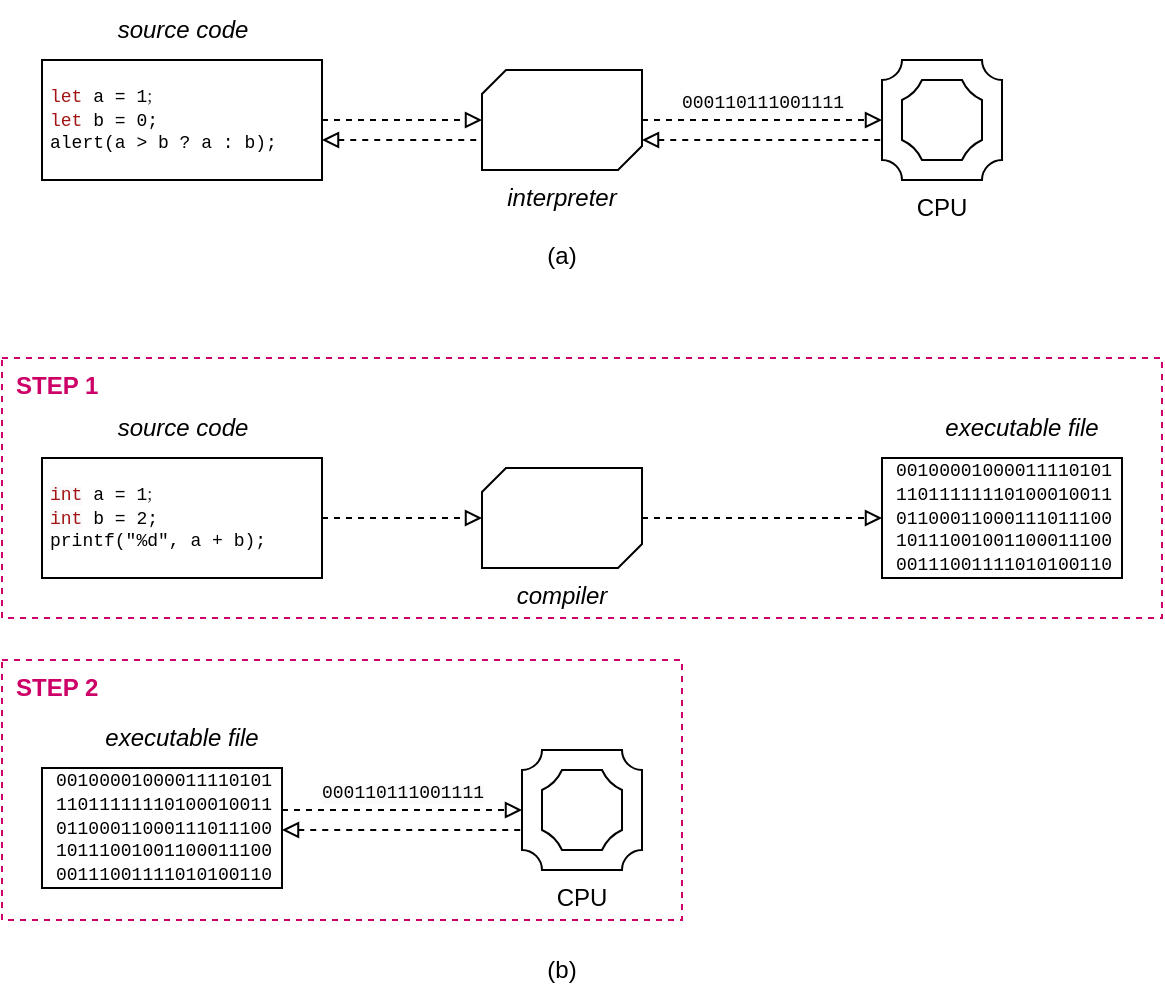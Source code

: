 <mxfile version="24.7.5">
  <diagram name="Page-1" id="OG9BTvCCsHkbAwrGS6bM">
    <mxGraphModel dx="1185" dy="688" grid="1" gridSize="10" guides="1" tooltips="1" connect="1" arrows="1" fold="1" page="1" pageScale="1" pageWidth="850" pageHeight="1100" math="0" shadow="0">
      <root>
        <mxCell id="0" />
        <mxCell id="1" parent="0" />
        <mxCell id="mbbrbkfb5ORFqxbrYsTz-1" value="" style="group" parent="1" vertex="1" connectable="0">
          <mxGeometry x="220" y="250" width="140" height="90" as="geometry" />
        </mxCell>
        <mxCell id="mbbrbkfb5ORFqxbrYsTz-2" value="&lt;span style=&quot;box-sizing: border-box; font-family: &amp;quot;Lucida Console&amp;quot;, Courier, monospace; font-size: 9px; color: rgb(163, 21, 21);&quot;&gt;let&lt;/span&gt;&lt;span style=&quot;color: rgb(0, 0, 0); font-family: &amp;quot;Lucida Console&amp;quot;, Courier, monospace; font-size: 9px; background-color: rgb(255, 255, 255);&quot;&gt;&amp;nbsp;a = 1&lt;/span&gt;;&lt;br&gt;&lt;span style=&quot;border-color: var(--border-color); box-sizing: border-box; font-family: &amp;quot;Lucida Console&amp;quot;, Courier, monospace; color: rgb(163, 21, 21);&quot;&gt;let&lt;/span&gt;&lt;span style=&quot;border-color: var(--border-color); color: rgb(0, 0, 0); font-family: &amp;quot;Lucida Console&amp;quot;, Courier, monospace; background-color: rgb(255, 255, 255);&quot;&gt;&amp;nbsp;b =&amp;nbsp;&lt;/span&gt;&lt;span style=&quot;border-color: var(--border-color); box-sizing: border-box; color: rgb(0, 0, 0); font-family: &amp;quot;Lucida Console&amp;quot;, Courier, monospace;&quot;&gt;0&lt;/span&gt;&lt;span style=&quot;border-color: var(--border-color); color: rgb(0, 0, 0); font-family: &amp;quot;Lucida Console&amp;quot;, Courier, monospace; background-color: rgb(255, 255, 255);&quot;&gt;;&lt;/span&gt;&lt;span style=&quot;color: rgb(0, 0, 0); font-family: &amp;quot;Lucida Console&amp;quot;, Courier, monospace; font-size: 9px; background-color: rgb(255, 255, 255);&quot;&gt;&lt;br style=&quot;font-size: 9px;&quot;&gt;&lt;/span&gt;&lt;span style=&quot;color: rgb(0, 0, 0); font-family: &amp;quot;Lucida Console&amp;quot;, Courier, monospace; font-size: 9px; background-color: rgb(255, 255, 255);&quot;&gt;alert(a &amp;gt; b ? a : b);&lt;/span&gt;" style="text;html=1;align=left;verticalAlign=middle;whiteSpace=wrap;rounded=0;fillColor=none;fontColor=#333333;strokeColor=#000000;fontFamily=Lucida Console;fontSize=9;perimeterSpacing=0;labelPadding=9;spacingLeft=2;" parent="mbbrbkfb5ORFqxbrYsTz-1" vertex="1">
          <mxGeometry y="30" width="140" height="60" as="geometry" />
        </mxCell>
        <mxCell id="mbbrbkfb5ORFqxbrYsTz-3" value="&lt;i&gt;source code&lt;/i&gt;" style="text;html=1;strokeColor=none;fillColor=none;align=center;verticalAlign=middle;whiteSpace=wrap;rounded=0;" parent="mbbrbkfb5ORFqxbrYsTz-1" vertex="1">
          <mxGeometry x="32.5" width="75" height="30" as="geometry" />
        </mxCell>
        <mxCell id="mbbrbkfb5ORFqxbrYsTz-7" value="" style="endArrow=block;html=1;rounded=0;exitX=1;exitY=0.5;exitDx=0;exitDy=0;dashed=1;endFill=0;entryX=0;entryY=0.5;entryDx=0;entryDy=0;entryPerimeter=0;" parent="1" source="mbbrbkfb5ORFqxbrYsTz-2" target="mbbrbkfb5ORFqxbrYsTz-13" edge="1">
          <mxGeometry y="10" width="50" height="50" relative="1" as="geometry">
            <mxPoint x="430" y="340" as="sourcePoint" />
            <mxPoint x="480" y="290" as="targetPoint" />
            <mxPoint as="offset" />
          </mxGeometry>
        </mxCell>
        <mxCell id="mbbrbkfb5ORFqxbrYsTz-8" value="(a)" style="text;html=1;strokeColor=none;fillColor=none;align=center;verticalAlign=middle;whiteSpace=wrap;rounded=0;" parent="1" vertex="1">
          <mxGeometry x="470" y="363" width="20" height="30" as="geometry" />
        </mxCell>
        <mxCell id="mbbrbkfb5ORFqxbrYsTz-12" value="CPU" style="verticalLabelPosition=bottom;verticalAlign=top;html=1;shape=mxgraph.basic.plaque_frame;dx=10;whiteSpace=wrap;" parent="1" vertex="1">
          <mxGeometry x="640" y="280" width="60" height="60" as="geometry" />
        </mxCell>
        <mxCell id="mbbrbkfb5ORFqxbrYsTz-13" value="&lt;i&gt;interpreter&lt;/i&gt;" style="verticalLabelPosition=bottom;verticalAlign=top;html=1;shape=mxgraph.basic.diag_snip_rect;dx=6;whiteSpace=wrap;" parent="1" vertex="1">
          <mxGeometry x="440" y="285" width="80" height="50" as="geometry" />
        </mxCell>
        <mxCell id="NzryKnhzQ9Qeah7yjg4x-1" value="" style="endArrow=none;html=1;rounded=0;exitX=1;exitY=0.5;exitDx=0;exitDy=0;dashed=1;endFill=0;entryX=0;entryY=0.5;entryDx=0;entryDy=0;entryPerimeter=0;startArrow=block;startFill=0;" edge="1" parent="1">
          <mxGeometry y="10" width="50" height="50" relative="1" as="geometry">
            <mxPoint x="360" y="320" as="sourcePoint" />
            <mxPoint x="440" y="320" as="targetPoint" />
            <mxPoint as="offset" />
          </mxGeometry>
        </mxCell>
        <mxCell id="NzryKnhzQ9Qeah7yjg4x-2" value="&lt;span style=&quot;font-family: &amp;quot;Lucida Console&amp;quot;, Courier, monospace; font-size: 9px; text-wrap: wrap; background-color: rgb(251, 251, 251);&quot;&gt;000110111001111&lt;/span&gt;" style="endArrow=block;html=1;rounded=0;exitX=1;exitY=0.5;exitDx=0;exitDy=0;dashed=1;endFill=0;entryX=0;entryY=0.5;entryDx=0;entryDy=0;entryPerimeter=0;exitPerimeter=0;" edge="1" parent="1" source="mbbrbkfb5ORFqxbrYsTz-13" target="mbbrbkfb5ORFqxbrYsTz-12">
          <mxGeometry y="10" width="50" height="50" relative="1" as="geometry">
            <mxPoint x="527.01" y="361.52" as="sourcePoint" />
            <mxPoint x="622.99" y="360" as="targetPoint" />
            <mxPoint as="offset" />
          </mxGeometry>
        </mxCell>
        <mxCell id="NzryKnhzQ9Qeah7yjg4x-12" value="" style="endArrow=none;html=1;rounded=0;exitX=1;exitY=0.5;exitDx=0;exitDy=0;dashed=1;endFill=0;entryX=0;entryY=0.5;entryDx=0;entryDy=0;entryPerimeter=0;exitPerimeter=0;startArrow=block;startFill=0;" edge="1" parent="1">
          <mxGeometry y="10" width="50" height="50" relative="1" as="geometry">
            <mxPoint x="520" y="320" as="sourcePoint" />
            <mxPoint x="640" y="320" as="targetPoint" />
            <mxPoint as="offset" />
          </mxGeometry>
        </mxCell>
        <mxCell id="NzryKnhzQ9Qeah7yjg4x-17" value="(b)" style="text;html=1;strokeColor=none;fillColor=none;align=center;verticalAlign=middle;whiteSpace=wrap;rounded=0;" vertex="1" parent="1">
          <mxGeometry x="470" y="720" width="20" height="30" as="geometry" />
        </mxCell>
        <mxCell id="NzryKnhzQ9Qeah7yjg4x-34" value="" style="group" vertex="1" connectable="0" parent="1">
          <mxGeometry x="200" y="429" width="580" height="130" as="geometry" />
        </mxCell>
        <mxCell id="NzryKnhzQ9Qeah7yjg4x-29" value="&lt;b&gt;STEP 1&lt;/b&gt;" style="rounded=0;whiteSpace=wrap;html=1;align=left;verticalAlign=top;dashed=1;strokeColor=#CC0066;fontColor=#CC0066;spacingLeft=5;" vertex="1" parent="NzryKnhzQ9Qeah7yjg4x-34">
          <mxGeometry width="580" height="130" as="geometry" />
        </mxCell>
        <mxCell id="NzryKnhzQ9Qeah7yjg4x-3" value="" style="group" vertex="1" connectable="0" parent="NzryKnhzQ9Qeah7yjg4x-34">
          <mxGeometry x="20" y="20" width="140" height="90" as="geometry" />
        </mxCell>
        <mxCell id="NzryKnhzQ9Qeah7yjg4x-4" value="&lt;span style=&quot;font-family: &amp;quot;Lucida Console&amp;quot;, Courier, monospace; font-size: 9px; background-color: rgb(251, 251, 251);&quot;&gt;&lt;font color=&quot;#a31515&quot;&gt;int&lt;/font&gt;&lt;/span&gt;&lt;span style=&quot;color: rgb(0, 0, 0); font-family: &amp;quot;Lucida Console&amp;quot;, Courier, monospace; font-size: 9px; background-color: rgb(255, 255, 255);&quot;&gt; a = 1&lt;/span&gt;;&lt;br&gt;&lt;span style=&quot;border-color: var(--border-color); font-family: &amp;quot;Lucida Console&amp;quot;, Courier, monospace; background-color: rgb(251, 251, 251);&quot;&gt;&lt;font color=&quot;#a31515&quot;&gt;int&lt;/font&gt;&lt;/span&gt;&lt;span style=&quot;border-color: var(--border-color); color: rgb(0, 0, 0); font-family: &amp;quot;Lucida Console&amp;quot;, Courier, monospace; background-color: rgb(255, 255, 255);&quot;&gt; b = &lt;/span&gt;&lt;span style=&quot;border-color: var(--border-color); color: rgb(0, 0, 0); font-family: &amp;quot;Lucida Console&amp;quot;, Courier, monospace; background-color: rgb(251, 251, 251);&quot;&gt;2&lt;/span&gt;&lt;span style=&quot;border-color: var(--border-color); color: rgb(0, 0, 0); font-family: &amp;quot;Lucida Console&amp;quot;, Courier, monospace; background-color: rgb(255, 255, 255);&quot;&gt;;&lt;/span&gt;&lt;span style=&quot;color: rgb(0, 0, 0); font-family: &amp;quot;Lucida Console&amp;quot;, Courier, monospace; font-size: 9px; background-color: rgb(255, 255, 255);&quot;&gt;&lt;br style=&quot;font-size: 9px;&quot;&gt;&lt;/span&gt;&lt;span style=&quot;color: rgb(0, 0, 0); font-family: &amp;quot;Lucida Console&amp;quot;, Courier, monospace; font-size: 9px; background-color: rgb(255, 255, 255);&quot;&gt;printf(&quot;%d&quot;, a + b);&lt;/span&gt;" style="text;html=1;align=left;verticalAlign=middle;whiteSpace=wrap;rounded=0;fillColor=none;fontColor=#333333;strokeColor=#000000;fontFamily=Lucida Console;fontSize=9;perimeterSpacing=0;labelPadding=9;spacingLeft=2;" vertex="1" parent="NzryKnhzQ9Qeah7yjg4x-3">
          <mxGeometry y="30" width="140" height="60" as="geometry" />
        </mxCell>
        <mxCell id="NzryKnhzQ9Qeah7yjg4x-5" value="&lt;i&gt;source code&lt;/i&gt;" style="text;html=1;strokeColor=none;fillColor=none;align=center;verticalAlign=middle;whiteSpace=wrap;rounded=0;" vertex="1" parent="NzryKnhzQ9Qeah7yjg4x-3">
          <mxGeometry x="32.5" width="75" height="30" as="geometry" />
        </mxCell>
        <mxCell id="NzryKnhzQ9Qeah7yjg4x-6" value="" style="endArrow=block;html=1;rounded=0;exitX=1;exitY=0.5;exitDx=0;exitDy=0;dashed=1;endFill=0;entryX=0;entryY=0.5;entryDx=0;entryDy=0;entryPerimeter=0;" edge="1" parent="NzryKnhzQ9Qeah7yjg4x-34" source="NzryKnhzQ9Qeah7yjg4x-4" target="NzryKnhzQ9Qeah7yjg4x-8">
          <mxGeometry y="10" width="50" height="50" relative="1" as="geometry">
            <mxPoint x="230" y="104" as="sourcePoint" />
            <mxPoint x="280" y="54" as="targetPoint" />
            <mxPoint as="offset" />
          </mxGeometry>
        </mxCell>
        <mxCell id="NzryKnhzQ9Qeah7yjg4x-8" value="&lt;i&gt;compiler&lt;/i&gt;" style="verticalLabelPosition=bottom;verticalAlign=top;html=1;shape=mxgraph.basic.diag_snip_rect;dx=6;whiteSpace=wrap;" vertex="1" parent="NzryKnhzQ9Qeah7yjg4x-34">
          <mxGeometry x="240" y="55" width="80" height="50" as="geometry" />
        </mxCell>
        <mxCell id="NzryKnhzQ9Qeah7yjg4x-10" value="" style="endArrow=block;html=1;rounded=0;exitX=1;exitY=0.5;exitDx=0;exitDy=0;dashed=1;endFill=0;entryX=0;entryY=0.5;entryDx=0;entryDy=0;exitPerimeter=0;" edge="1" parent="NzryKnhzQ9Qeah7yjg4x-34" source="NzryKnhzQ9Qeah7yjg4x-8" target="NzryKnhzQ9Qeah7yjg4x-14">
          <mxGeometry y="10" width="50" height="50" relative="1" as="geometry">
            <mxPoint x="327.01" y="125.52" as="sourcePoint" />
            <mxPoint x="440" y="74" as="targetPoint" />
            <mxPoint as="offset" />
          </mxGeometry>
        </mxCell>
        <mxCell id="NzryKnhzQ9Qeah7yjg4x-13" value="" style="group" vertex="1" connectable="0" parent="NzryKnhzQ9Qeah7yjg4x-34">
          <mxGeometry x="440" y="20" width="140" height="90" as="geometry" />
        </mxCell>
        <mxCell id="NzryKnhzQ9Qeah7yjg4x-14" value="&lt;div&gt;&lt;div&gt;&lt;font color=&quot;#000000&quot; face=&quot;Lucida Console, Courier, monospace&quot;&gt;00100001000011110101&lt;/font&gt;&lt;/div&gt;&lt;div&gt;&lt;font color=&quot;#000000&quot; face=&quot;Lucida Console, Courier, monospace&quot;&gt;11011111110100010011&lt;/font&gt;&lt;/div&gt;&lt;div&gt;&lt;font color=&quot;#000000&quot; face=&quot;Lucida Console, Courier, monospace&quot;&gt;01100011000111011100&lt;/font&gt;&lt;/div&gt;&lt;div&gt;&lt;font color=&quot;#000000&quot; face=&quot;Lucida Console, Courier, monospace&quot;&gt;10111001001100011100&lt;/font&gt;&lt;/div&gt;&lt;div&gt;&lt;font color=&quot;#000000&quot; face=&quot;Lucida Console, Courier, monospace&quot;&gt;00111001111010100110&lt;/font&gt;&lt;/div&gt;&lt;/div&gt;" style="text;html=1;align=center;verticalAlign=middle;whiteSpace=wrap;rounded=0;fillColor=none;fontColor=#333333;strokeColor=#000000;fontFamily=Lucida Console;fontSize=9;perimeterSpacing=0;labelPadding=9;spacingLeft=2;" vertex="1" parent="NzryKnhzQ9Qeah7yjg4x-13">
          <mxGeometry y="30" width="120" height="60" as="geometry" />
        </mxCell>
        <mxCell id="NzryKnhzQ9Qeah7yjg4x-15" value="&lt;i&gt;executable file&lt;/i&gt;" style="text;html=1;strokeColor=none;fillColor=none;align=center;verticalAlign=middle;whiteSpace=wrap;rounded=0;" vertex="1" parent="NzryKnhzQ9Qeah7yjg4x-13">
          <mxGeometry x="21.25" width="97.5" height="30" as="geometry" />
        </mxCell>
        <mxCell id="NzryKnhzQ9Qeah7yjg4x-35" value="" style="group" vertex="1" connectable="0" parent="1">
          <mxGeometry x="200" y="580" width="340" height="130" as="geometry" />
        </mxCell>
        <mxCell id="NzryKnhzQ9Qeah7yjg4x-32" value="&lt;b&gt;STEP 2&lt;/b&gt;" style="rounded=0;whiteSpace=wrap;html=1;align=left;verticalAlign=top;dashed=1;strokeColor=#CC0066;fontColor=#CC0066;spacingLeft=5;" vertex="1" parent="NzryKnhzQ9Qeah7yjg4x-35">
          <mxGeometry width="340" height="130" as="geometry" />
        </mxCell>
        <mxCell id="NzryKnhzQ9Qeah7yjg4x-21" value="CPU" style="verticalLabelPosition=bottom;verticalAlign=top;html=1;shape=mxgraph.basic.plaque_frame;dx=10;whiteSpace=wrap;" vertex="1" parent="NzryKnhzQ9Qeah7yjg4x-35">
          <mxGeometry x="260" y="45" width="60" height="60" as="geometry" />
        </mxCell>
        <mxCell id="NzryKnhzQ9Qeah7yjg4x-22" value="&lt;span style=&quot;font-family: &amp;quot;Lucida Console&amp;quot;, Courier, monospace; font-size: 9px; text-wrap: wrap; background-color: rgb(251, 251, 251);&quot;&gt;000110111001111&lt;/span&gt;" style="endArrow=block;html=1;rounded=0;exitX=1;exitY=0.5;exitDx=0;exitDy=0;dashed=1;endFill=0;entryX=0;entryY=0.5;entryDx=0;entryDy=0;entryPerimeter=0;exitPerimeter=0;" edge="1" parent="NzryKnhzQ9Qeah7yjg4x-35" target="NzryKnhzQ9Qeah7yjg4x-21">
          <mxGeometry y="10" width="50" height="50" relative="1" as="geometry">
            <mxPoint x="140" y="75" as="sourcePoint" />
            <mxPoint x="242.99" y="125" as="targetPoint" />
            <mxPoint as="offset" />
          </mxGeometry>
        </mxCell>
        <mxCell id="NzryKnhzQ9Qeah7yjg4x-23" value="" style="endArrow=none;html=1;rounded=0;exitX=1;exitY=0.5;exitDx=0;exitDy=0;dashed=1;endFill=0;entryX=0;entryY=0.5;entryDx=0;entryDy=0;entryPerimeter=0;exitPerimeter=0;startArrow=block;startFill=0;" edge="1" parent="NzryKnhzQ9Qeah7yjg4x-35">
          <mxGeometry y="10" width="50" height="50" relative="1" as="geometry">
            <mxPoint x="140" y="85" as="sourcePoint" />
            <mxPoint x="260" y="85" as="targetPoint" />
            <mxPoint as="offset" />
          </mxGeometry>
        </mxCell>
        <mxCell id="NzryKnhzQ9Qeah7yjg4x-24" value="" style="group" vertex="1" connectable="0" parent="NzryKnhzQ9Qeah7yjg4x-35">
          <mxGeometry x="20" y="24" width="140" height="90" as="geometry" />
        </mxCell>
        <mxCell id="NzryKnhzQ9Qeah7yjg4x-25" value="&lt;div&gt;&lt;div&gt;&lt;font color=&quot;#000000&quot; face=&quot;Lucida Console, Courier, monospace&quot;&gt;00100001000011110101&lt;/font&gt;&lt;/div&gt;&lt;div&gt;&lt;font color=&quot;#000000&quot; face=&quot;Lucida Console, Courier, monospace&quot;&gt;11011111110100010011&lt;/font&gt;&lt;/div&gt;&lt;div&gt;&lt;font color=&quot;#000000&quot; face=&quot;Lucida Console, Courier, monospace&quot;&gt;01100011000111011100&lt;/font&gt;&lt;/div&gt;&lt;div&gt;&lt;font color=&quot;#000000&quot; face=&quot;Lucida Console, Courier, monospace&quot;&gt;10111001001100011100&lt;/font&gt;&lt;/div&gt;&lt;div&gt;&lt;font color=&quot;#000000&quot; face=&quot;Lucida Console, Courier, monospace&quot;&gt;00111001111010100110&lt;/font&gt;&lt;/div&gt;&lt;/div&gt;" style="text;html=1;align=center;verticalAlign=middle;whiteSpace=wrap;rounded=0;fillColor=none;fontColor=#333333;strokeColor=#000000;fontFamily=Lucida Console;fontSize=9;perimeterSpacing=0;labelPadding=9;spacingLeft=2;" vertex="1" parent="NzryKnhzQ9Qeah7yjg4x-24">
          <mxGeometry y="30" width="120" height="60" as="geometry" />
        </mxCell>
        <mxCell id="NzryKnhzQ9Qeah7yjg4x-26" value="&lt;i&gt;executable file&lt;/i&gt;" style="text;html=1;strokeColor=none;fillColor=none;align=center;verticalAlign=middle;whiteSpace=wrap;rounded=0;" vertex="1" parent="NzryKnhzQ9Qeah7yjg4x-24">
          <mxGeometry x="21.25" width="97.5" height="30" as="geometry" />
        </mxCell>
      </root>
    </mxGraphModel>
  </diagram>
</mxfile>
